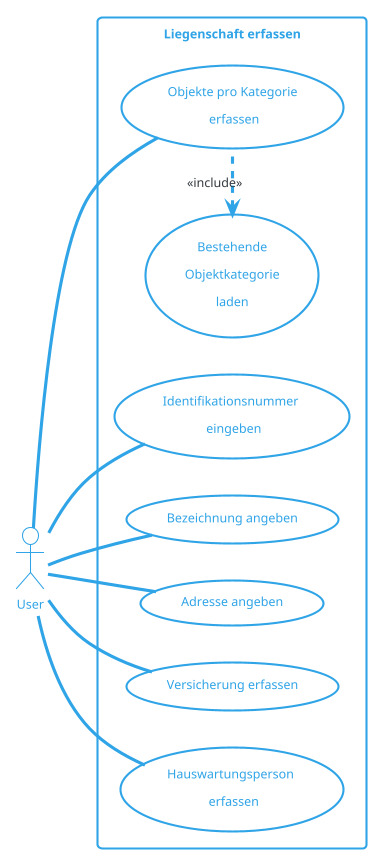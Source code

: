 @startuml LiegenschaftErfassen
!theme cerulean-outline

left to right direction
actor "User" as fc
rectangle "Liegenschaft erfassen" {
  usecase "Identifikationsnummer \n eingeben" as UC2
  usecase "Bezeichnung angeben" as UC3
  usecase "Adresse angeben" as UC4
  usecase "Versicherung erfassen" as UC5
  usecase "Hauswartungsperson \n erfassen" as UC6
  usecase "Objekte pro Kategorie\n erfassen" as UC7
  usecase "Bestehende\nObjektkategorie\nladen" as UC8
} 
fc -- UC2
fc -- UC3
fc -- UC4
fc -- UC5
fc -- UC6
fc -- UC7
UC7 .left.> UC8 : <<include>>
@enduml